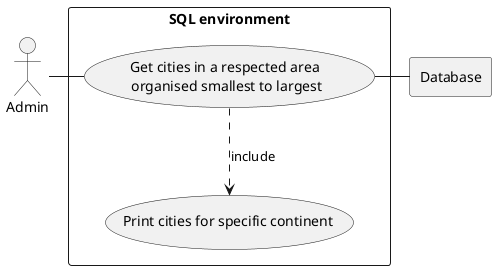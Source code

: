 @startuml

actor MGR as "Admin"


rectangle Database

rectangle "SQL environment" {
    usecase UC4 as "Get cities in a respected area \norganised smallest to largest"

    usecase UCa as "Print cities for specific continent"

    MGR - UC4
    UC4 ..> UCa : include
    UC4 - Database
}

@enduml
@startuml

actor MGR as "admin"


rectangle Database

rectangle "SQL environment" {
    usecase UC4 as "Get all the countries organised by largest to smallest in each area"

    usecase UCa as "Print countries for specific continent"

    MGR - UC4
    UC4 ..> UCa : include
    UC4 - Database
}

@enduml
@startuml

actor MGR as "Admin"


rectangle Database

rectangle "SQL environment" {
    usecase UC4 as "Show the population of people living in and out of cities in each respected area"

    usecase UCa as "Print population in and out of cities"

    MGR - UC4
    UC4 ..> UCa : include
    UC4 - Database
}

@enduml
@startuml

actor MGR as "Admin"


rectangle Database

rectangle "SQL environment" {
    usecase UC4 as "all the capital cities in the world organised by population from largest to smallest"

    usecase UCa as "Print capital cities for specific continent"

    MGR - UC4
    UC4 ..> UCa : include
    UC4 - Database
}

@enduml
@startuml

actor MGR as "Admin"


rectangle Database

rectangle "SQL environment" {
    usecase UC4 as "provide the number of people who speak a set amount of languages from smallest to largest"

    usecase UCa as "Print number of people who speak a set amount"

    MGR - UC4
    UC4 ..> UCa : include
    UC4 - Database
}

@enduml

